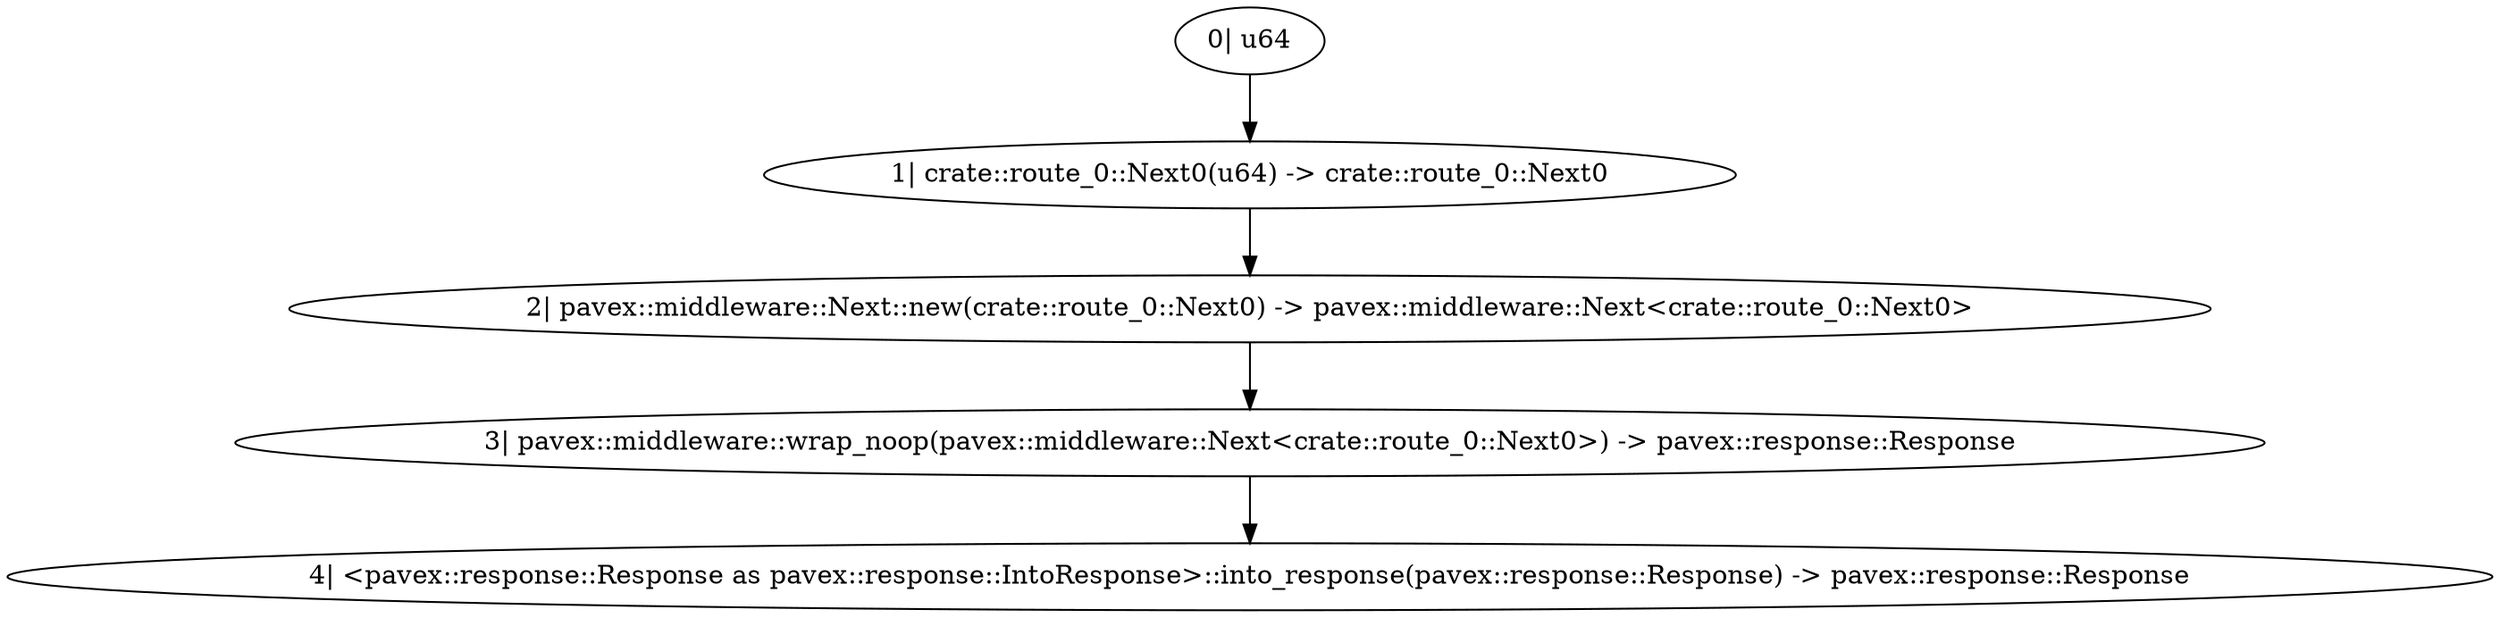 digraph "GET /parent - 0" {
    0 [ label = "0| u64"]
    1 [ label = "1| crate::route_0::Next0(u64) -> crate::route_0::Next0"]
    2 [ label = "2| pavex::middleware::Next::new(crate::route_0::Next0) -> pavex::middleware::Next<crate::route_0::Next0>"]
    3 [ label = "3| pavex::middleware::wrap_noop(pavex::middleware::Next<crate::route_0::Next0>) -> pavex::response::Response"]
    4 [ label = "4| <pavex::response::Response as pavex::response::IntoResponse>::into_response(pavex::response::Response) -> pavex::response::Response"]
    2 -> 3 [ ]
    1 -> 2 [ ]
    0 -> 1 [ ]
    3 -> 4 [ ]
}

digraph "GET /parent - 1" {
    0 [ label = "0| u64"]
    1 [ label = "1| app_ea86e18a::parent_handler(u64) -> http::StatusCode"]
    2 [ label = "2| <http::StatusCode as pavex::response::IntoResponse>::into_response(http::StatusCode) -> pavex::response::Response"]
    0 -> 1 [ ]
    1 -> 2 [ ]
}

digraph "* * - 0" {
    0 [ label = "0| &pavex::router::AllowedMethods"]
    1 [ label = "1| crate::route_1::Next0(&'a pavex::router::AllowedMethods) -> crate::route_1::Next0<'a>"]
    2 [ label = "2| pavex::middleware::Next::new(crate::route_1::Next0<'a>) -> pavex::middleware::Next<crate::route_1::Next0<'a>>"]
    3 [ label = "3| pavex::middleware::wrap_noop(pavex::middleware::Next<crate::route_1::Next0<'a>>) -> pavex::response::Response"]
    4 [ label = "4| <pavex::response::Response as pavex::response::IntoResponse>::into_response(pavex::response::Response) -> pavex::response::Response"]
    2 -> 3 [ ]
    1 -> 2 [ ]
    3 -> 4 [ ]
    0 -> 1 [ ]
}

digraph "* * - 1" {
    0 [ label = "0| &pavex::router::AllowedMethods"]
    1 [ label = "1| pavex::router::default_fallback(&pavex::router::AllowedMethods) -> pavex::response::Response"]
    2 [ label = "2| <pavex::response::Response as pavex::response::IntoResponse>::into_response(pavex::response::Response) -> pavex::response::Response"]
    1 -> 2 [ ]
    0 -> 1 [ ]
}

digraph "GET /child - 0" {
    0 [ label = "0| u32"]
    1 [ label = "1| crate::route_2::Next0(u32) -> crate::route_2::Next0"]
    2 [ label = "2| pavex::middleware::Next::new(crate::route_2::Next0) -> pavex::middleware::Next<crate::route_2::Next0>"]
    3 [ label = "3| pavex::middleware::wrap_noop(pavex::middleware::Next<crate::route_2::Next0>) -> pavex::response::Response"]
    4 [ label = "4| <pavex::response::Response as pavex::response::IntoResponse>::into_response(pavex::response::Response) -> pavex::response::Response"]
    2 -> 3 [ ]
    1 -> 2 [ ]
    0 -> 1 [ ]
    3 -> 4 [ ]
}

digraph "GET /child - 1" {
    0 [ label = "0| u32"]
    1 [ label = "1| app_ea86e18a::child_handler(u32) -> http::StatusCode"]
    2 [ label = "2| <http::StatusCode as pavex::response::IntoResponse>::into_response(http::StatusCode) -> pavex::response::Response"]
    0 -> 1 [ ]
    1 -> 2 [ ]
}

digraph app_state {
    0 [ label = "0| app_ea86e18a::parent_singleton() -> u64"]
    1 [ label = "1| app_ea86e18a::singleton_dep() -> u16"]
    2 [ label = "2| app_ea86e18a::nested_singleton(u16) -> u32"]
    3 [ label = "3| crate::ApplicationState(u32, u64) -> crate::ApplicationState"]
    0 -> 3 [ ]
    2 -> 3 [ ]
    1 -> 2 [ ]
}
